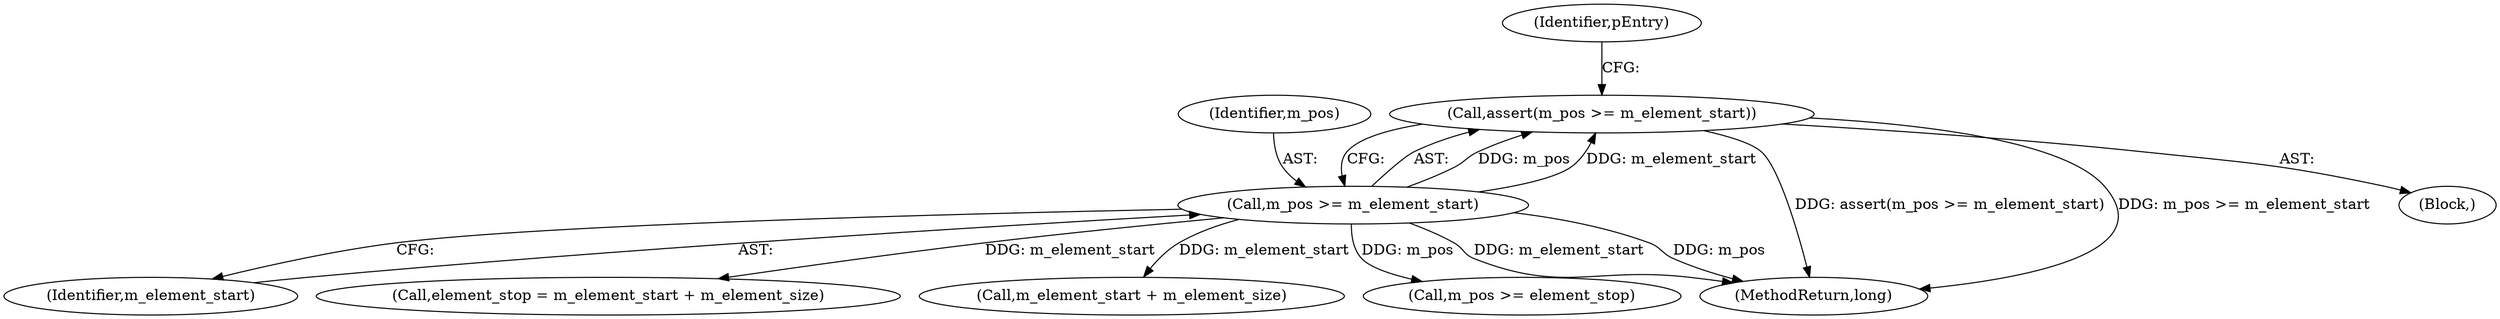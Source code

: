 digraph "1_Android_04839626ed859623901ebd3a5fd483982186b59d_76@API" {
"1000110" [label="(Call,assert(m_pos >= m_element_start))"];
"1000111" [label="(Call,m_pos >= m_element_start)"];
"1000167" [label="(Call,m_pos >= element_stop)"];
"1000115" [label="(Identifier,pEntry)"];
"1000110" [label="(Call,assert(m_pos >= m_element_start))"];
"1000112" [label="(Identifier,m_pos)"];
"1000109" [label="(Block,)"];
"1000111" [label="(Call,m_pos >= m_element_start)"];
"1000174" [label="(MethodReturn,long)"];
"1000113" [label="(Identifier,m_element_start)"];
"1000161" [label="(Call,element_stop = m_element_start + m_element_size)"];
"1000163" [label="(Call,m_element_start + m_element_size)"];
"1000110" -> "1000109"  [label="AST: "];
"1000110" -> "1000111"  [label="CFG: "];
"1000111" -> "1000110"  [label="AST: "];
"1000115" -> "1000110"  [label="CFG: "];
"1000110" -> "1000174"  [label="DDG: assert(m_pos >= m_element_start)"];
"1000110" -> "1000174"  [label="DDG: m_pos >= m_element_start"];
"1000111" -> "1000110"  [label="DDG: m_pos"];
"1000111" -> "1000110"  [label="DDG: m_element_start"];
"1000111" -> "1000113"  [label="CFG: "];
"1000112" -> "1000111"  [label="AST: "];
"1000113" -> "1000111"  [label="AST: "];
"1000111" -> "1000174"  [label="DDG: m_pos"];
"1000111" -> "1000174"  [label="DDG: m_element_start"];
"1000111" -> "1000161"  [label="DDG: m_element_start"];
"1000111" -> "1000163"  [label="DDG: m_element_start"];
"1000111" -> "1000167"  [label="DDG: m_pos"];
}
